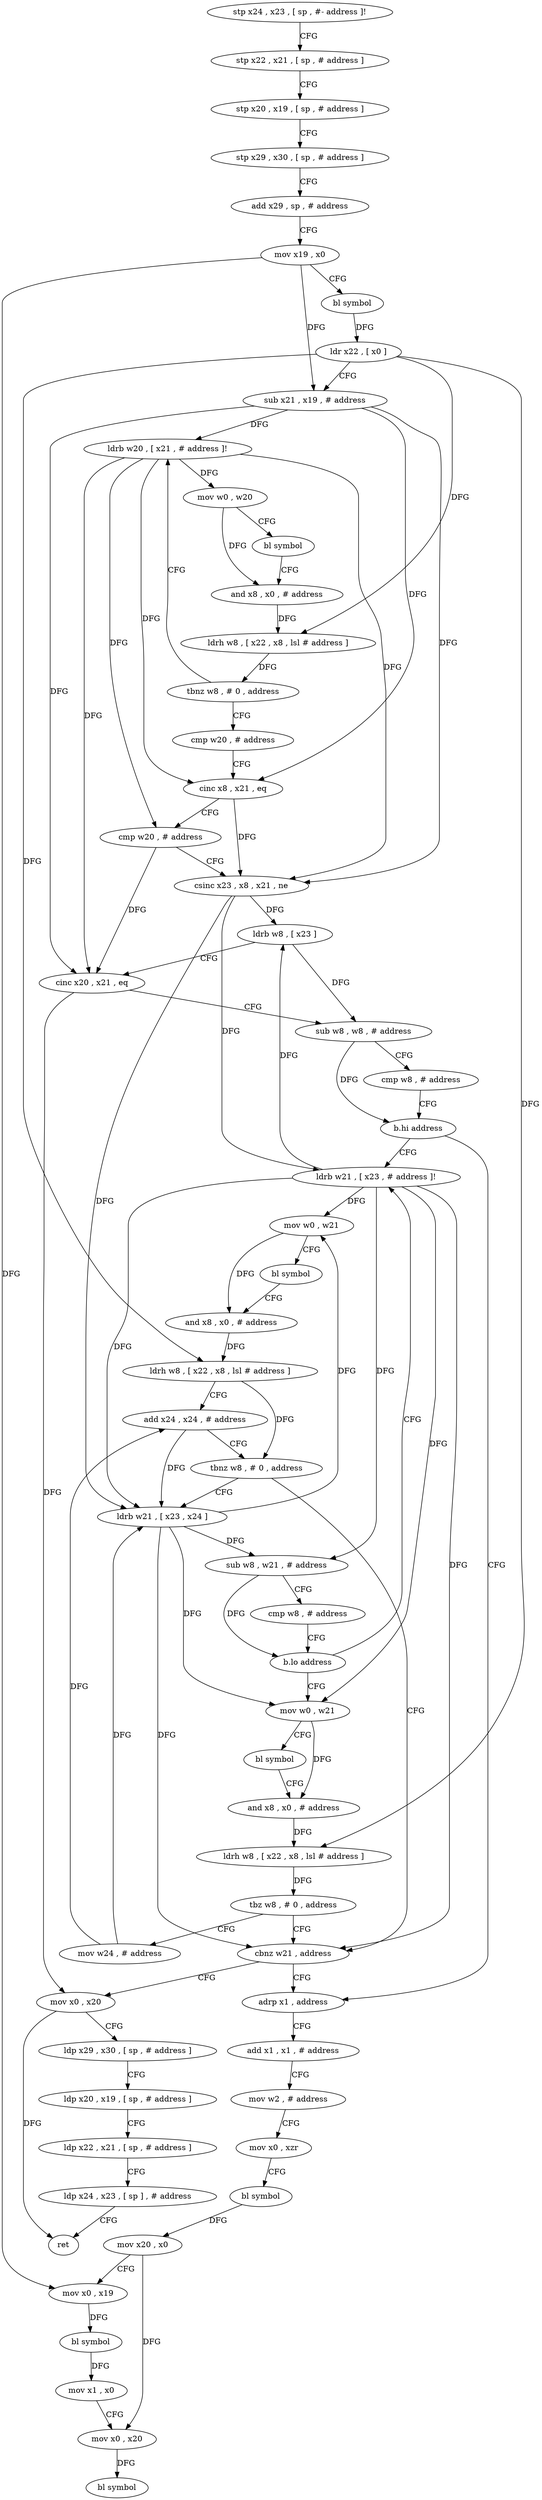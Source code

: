digraph "func" {
"4203400" [label = "stp x24 , x23 , [ sp , #- address ]!" ]
"4203404" [label = "stp x22 , x21 , [ sp , # address ]" ]
"4203408" [label = "stp x20 , x19 , [ sp , # address ]" ]
"4203412" [label = "stp x29 , x30 , [ sp , # address ]" ]
"4203416" [label = "add x29 , sp , # address" ]
"4203420" [label = "mov x19 , x0" ]
"4203424" [label = "bl symbol" ]
"4203428" [label = "ldr x22 , [ x0 ]" ]
"4203432" [label = "sub x21 , x19 , # address" ]
"4203436" [label = "ldrb w20 , [ x21 , # address ]!" ]
"4203440" [label = "mov w0 , w20" ]
"4203444" [label = "bl symbol" ]
"4203448" [label = "and x8 , x0 , # address" ]
"4203452" [label = "ldrh w8 , [ x22 , x8 , lsl # address ]" ]
"4203456" [label = "tbnz w8 , # 0 , address" ]
"4203460" [label = "cmp w20 , # address" ]
"4203464" [label = "cinc x8 , x21 , eq" ]
"4203468" [label = "cmp w20 , # address" ]
"4203472" [label = "csinc x23 , x8 , x21 , ne" ]
"4203476" [label = "ldrb w8 , [ x23 ]" ]
"4203480" [label = "cinc x20 , x21 , eq" ]
"4203484" [label = "sub w8 , w8 , # address" ]
"4203488" [label = "cmp w8 , # address" ]
"4203492" [label = "b.hi address" ]
"4203592" [label = "adrp x1 , address" ]
"4203496" [label = "ldrb w21 , [ x23 , # address ]!" ]
"4203596" [label = "add x1 , x1 , # address" ]
"4203600" [label = "mov w2 , # address" ]
"4203604" [label = "mov x0 , xzr" ]
"4203608" [label = "bl symbol" ]
"4203612" [label = "mov x20 , x0" ]
"4203616" [label = "mov x0 , x19" ]
"4203620" [label = "bl symbol" ]
"4203624" [label = "mov x1 , x0" ]
"4203628" [label = "mov x0 , x20" ]
"4203632" [label = "bl symbol" ]
"4203500" [label = "sub w8 , w21 , # address" ]
"4203504" [label = "cmp w8 , # address" ]
"4203508" [label = "b.lo address" ]
"4203512" [label = "mov w0 , w21" ]
"4203516" [label = "bl symbol" ]
"4203520" [label = "and x8 , x0 , # address" ]
"4203524" [label = "ldrh w8 , [ x22 , x8 , lsl # address ]" ]
"4203528" [label = "tbz w8 , # 0 , address" ]
"4203564" [label = "cbnz w21 , address" ]
"4203532" [label = "mov w24 , # address" ]
"4203568" [label = "mov x0 , x20" ]
"4203536" [label = "ldrb w21 , [ x23 , x24 ]" ]
"4203572" [label = "ldp x29 , x30 , [ sp , # address ]" ]
"4203576" [label = "ldp x20 , x19 , [ sp , # address ]" ]
"4203580" [label = "ldp x22 , x21 , [ sp , # address ]" ]
"4203584" [label = "ldp x24 , x23 , [ sp ] , # address" ]
"4203588" [label = "ret" ]
"4203540" [label = "mov w0 , w21" ]
"4203544" [label = "bl symbol" ]
"4203548" [label = "and x8 , x0 , # address" ]
"4203552" [label = "ldrh w8 , [ x22 , x8 , lsl # address ]" ]
"4203556" [label = "add x24 , x24 , # address" ]
"4203560" [label = "tbnz w8 , # 0 , address" ]
"4203400" -> "4203404" [ label = "CFG" ]
"4203404" -> "4203408" [ label = "CFG" ]
"4203408" -> "4203412" [ label = "CFG" ]
"4203412" -> "4203416" [ label = "CFG" ]
"4203416" -> "4203420" [ label = "CFG" ]
"4203420" -> "4203424" [ label = "CFG" ]
"4203420" -> "4203432" [ label = "DFG" ]
"4203420" -> "4203616" [ label = "DFG" ]
"4203424" -> "4203428" [ label = "DFG" ]
"4203428" -> "4203432" [ label = "CFG" ]
"4203428" -> "4203452" [ label = "DFG" ]
"4203428" -> "4203524" [ label = "DFG" ]
"4203428" -> "4203552" [ label = "DFG" ]
"4203432" -> "4203436" [ label = "DFG" ]
"4203432" -> "4203464" [ label = "DFG" ]
"4203432" -> "4203472" [ label = "DFG" ]
"4203432" -> "4203480" [ label = "DFG" ]
"4203436" -> "4203440" [ label = "DFG" ]
"4203436" -> "4203464" [ label = "DFG" ]
"4203436" -> "4203472" [ label = "DFG" ]
"4203436" -> "4203480" [ label = "DFG" ]
"4203436" -> "4203468" [ label = "DFG" ]
"4203440" -> "4203444" [ label = "CFG" ]
"4203440" -> "4203448" [ label = "DFG" ]
"4203444" -> "4203448" [ label = "CFG" ]
"4203448" -> "4203452" [ label = "DFG" ]
"4203452" -> "4203456" [ label = "DFG" ]
"4203456" -> "4203436" [ label = "CFG" ]
"4203456" -> "4203460" [ label = "CFG" ]
"4203460" -> "4203464" [ label = "CFG" ]
"4203464" -> "4203468" [ label = "CFG" ]
"4203464" -> "4203472" [ label = "DFG" ]
"4203468" -> "4203472" [ label = "CFG" ]
"4203468" -> "4203480" [ label = "DFG" ]
"4203472" -> "4203476" [ label = "DFG" ]
"4203472" -> "4203496" [ label = "DFG" ]
"4203472" -> "4203536" [ label = "DFG" ]
"4203476" -> "4203480" [ label = "CFG" ]
"4203476" -> "4203484" [ label = "DFG" ]
"4203480" -> "4203484" [ label = "CFG" ]
"4203480" -> "4203568" [ label = "DFG" ]
"4203484" -> "4203488" [ label = "CFG" ]
"4203484" -> "4203492" [ label = "DFG" ]
"4203488" -> "4203492" [ label = "CFG" ]
"4203492" -> "4203592" [ label = "CFG" ]
"4203492" -> "4203496" [ label = "CFG" ]
"4203592" -> "4203596" [ label = "CFG" ]
"4203496" -> "4203500" [ label = "DFG" ]
"4203496" -> "4203476" [ label = "DFG" ]
"4203496" -> "4203536" [ label = "DFG" ]
"4203496" -> "4203512" [ label = "DFG" ]
"4203496" -> "4203564" [ label = "DFG" ]
"4203496" -> "4203540" [ label = "DFG" ]
"4203596" -> "4203600" [ label = "CFG" ]
"4203600" -> "4203604" [ label = "CFG" ]
"4203604" -> "4203608" [ label = "CFG" ]
"4203608" -> "4203612" [ label = "DFG" ]
"4203612" -> "4203616" [ label = "CFG" ]
"4203612" -> "4203628" [ label = "DFG" ]
"4203616" -> "4203620" [ label = "DFG" ]
"4203620" -> "4203624" [ label = "DFG" ]
"4203624" -> "4203628" [ label = "CFG" ]
"4203628" -> "4203632" [ label = "DFG" ]
"4203500" -> "4203504" [ label = "CFG" ]
"4203500" -> "4203508" [ label = "DFG" ]
"4203504" -> "4203508" [ label = "CFG" ]
"4203508" -> "4203496" [ label = "CFG" ]
"4203508" -> "4203512" [ label = "CFG" ]
"4203512" -> "4203516" [ label = "CFG" ]
"4203512" -> "4203520" [ label = "DFG" ]
"4203516" -> "4203520" [ label = "CFG" ]
"4203520" -> "4203524" [ label = "DFG" ]
"4203524" -> "4203528" [ label = "DFG" ]
"4203528" -> "4203564" [ label = "CFG" ]
"4203528" -> "4203532" [ label = "CFG" ]
"4203564" -> "4203592" [ label = "CFG" ]
"4203564" -> "4203568" [ label = "CFG" ]
"4203532" -> "4203536" [ label = "DFG" ]
"4203532" -> "4203556" [ label = "DFG" ]
"4203568" -> "4203572" [ label = "CFG" ]
"4203568" -> "4203588" [ label = "DFG" ]
"4203536" -> "4203540" [ label = "DFG" ]
"4203536" -> "4203500" [ label = "DFG" ]
"4203536" -> "4203512" [ label = "DFG" ]
"4203536" -> "4203564" [ label = "DFG" ]
"4203572" -> "4203576" [ label = "CFG" ]
"4203576" -> "4203580" [ label = "CFG" ]
"4203580" -> "4203584" [ label = "CFG" ]
"4203584" -> "4203588" [ label = "CFG" ]
"4203540" -> "4203544" [ label = "CFG" ]
"4203540" -> "4203548" [ label = "DFG" ]
"4203544" -> "4203548" [ label = "CFG" ]
"4203548" -> "4203552" [ label = "DFG" ]
"4203552" -> "4203556" [ label = "CFG" ]
"4203552" -> "4203560" [ label = "DFG" ]
"4203556" -> "4203560" [ label = "CFG" ]
"4203556" -> "4203536" [ label = "DFG" ]
"4203560" -> "4203536" [ label = "CFG" ]
"4203560" -> "4203564" [ label = "CFG" ]
}
